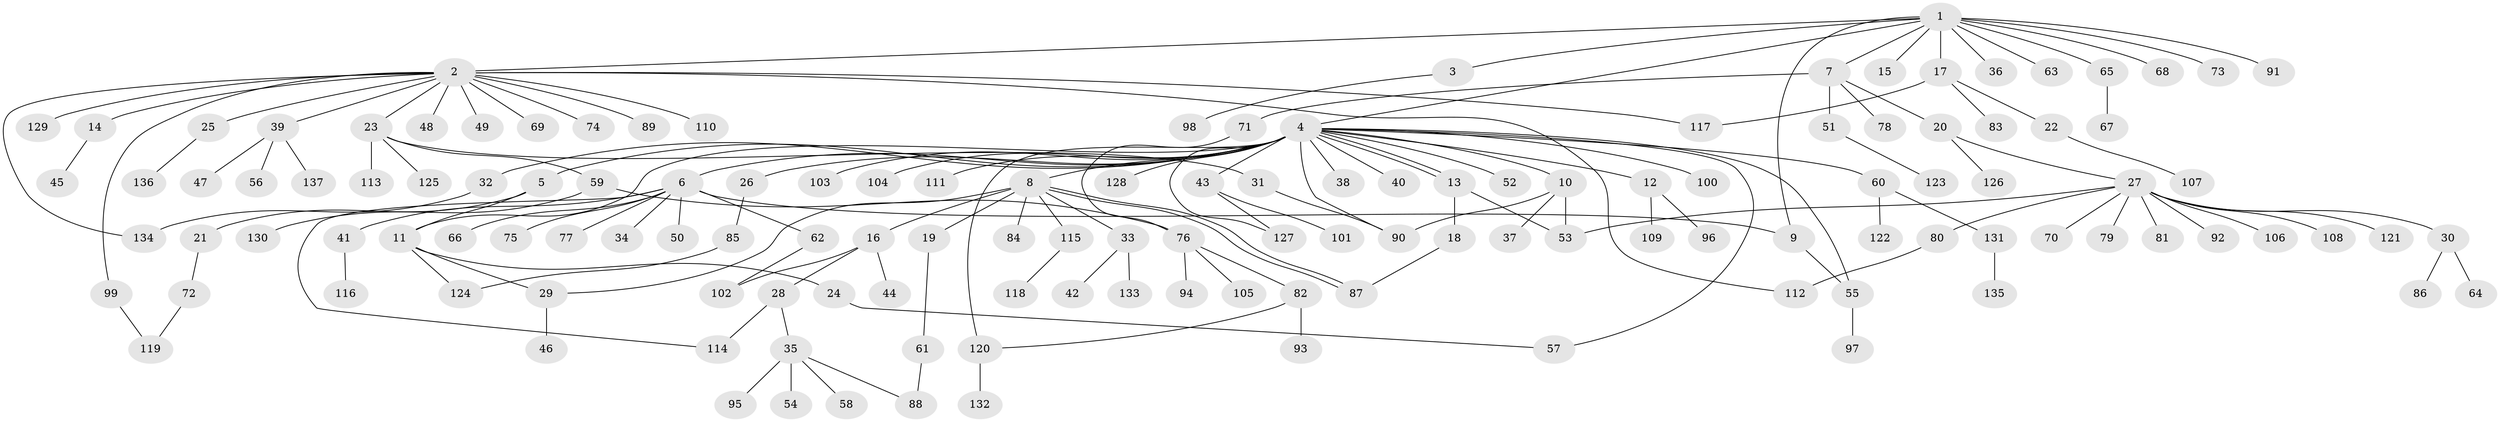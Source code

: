 // Generated by graph-tools (version 1.1) at 2025/49/03/09/25 03:49:54]
// undirected, 137 vertices, 159 edges
graph export_dot {
graph [start="1"]
  node [color=gray90,style=filled];
  1;
  2;
  3;
  4;
  5;
  6;
  7;
  8;
  9;
  10;
  11;
  12;
  13;
  14;
  15;
  16;
  17;
  18;
  19;
  20;
  21;
  22;
  23;
  24;
  25;
  26;
  27;
  28;
  29;
  30;
  31;
  32;
  33;
  34;
  35;
  36;
  37;
  38;
  39;
  40;
  41;
  42;
  43;
  44;
  45;
  46;
  47;
  48;
  49;
  50;
  51;
  52;
  53;
  54;
  55;
  56;
  57;
  58;
  59;
  60;
  61;
  62;
  63;
  64;
  65;
  66;
  67;
  68;
  69;
  70;
  71;
  72;
  73;
  74;
  75;
  76;
  77;
  78;
  79;
  80;
  81;
  82;
  83;
  84;
  85;
  86;
  87;
  88;
  89;
  90;
  91;
  92;
  93;
  94;
  95;
  96;
  97;
  98;
  99;
  100;
  101;
  102;
  103;
  104;
  105;
  106;
  107;
  108;
  109;
  110;
  111;
  112;
  113;
  114;
  115;
  116;
  117;
  118;
  119;
  120;
  121;
  122;
  123;
  124;
  125;
  126;
  127;
  128;
  129;
  130;
  131;
  132;
  133;
  134;
  135;
  136;
  137;
  1 -- 2;
  1 -- 3;
  1 -- 4;
  1 -- 7;
  1 -- 9;
  1 -- 15;
  1 -- 17;
  1 -- 36;
  1 -- 63;
  1 -- 65;
  1 -- 68;
  1 -- 73;
  1 -- 91;
  2 -- 14;
  2 -- 23;
  2 -- 25;
  2 -- 39;
  2 -- 48;
  2 -- 49;
  2 -- 69;
  2 -- 74;
  2 -- 89;
  2 -- 99;
  2 -- 110;
  2 -- 112;
  2 -- 117;
  2 -- 129;
  2 -- 134;
  3 -- 98;
  4 -- 5;
  4 -- 6;
  4 -- 8;
  4 -- 10;
  4 -- 11;
  4 -- 12;
  4 -- 13;
  4 -- 13;
  4 -- 26;
  4 -- 32;
  4 -- 38;
  4 -- 40;
  4 -- 43;
  4 -- 52;
  4 -- 55;
  4 -- 57;
  4 -- 60;
  4 -- 90;
  4 -- 100;
  4 -- 103;
  4 -- 104;
  4 -- 111;
  4 -- 120;
  4 -- 127;
  4 -- 128;
  5 -- 11;
  5 -- 21;
  6 -- 9;
  6 -- 34;
  6 -- 41;
  6 -- 50;
  6 -- 62;
  6 -- 66;
  6 -- 75;
  6 -- 77;
  6 -- 114;
  7 -- 20;
  7 -- 51;
  7 -- 71;
  7 -- 78;
  8 -- 16;
  8 -- 19;
  8 -- 29;
  8 -- 33;
  8 -- 84;
  8 -- 87;
  8 -- 87;
  8 -- 115;
  9 -- 55;
  10 -- 37;
  10 -- 53;
  10 -- 90;
  11 -- 24;
  11 -- 29;
  11 -- 124;
  12 -- 96;
  12 -- 109;
  13 -- 18;
  13 -- 53;
  14 -- 45;
  16 -- 28;
  16 -- 44;
  16 -- 102;
  17 -- 22;
  17 -- 83;
  17 -- 117;
  18 -- 87;
  19 -- 61;
  20 -- 27;
  20 -- 126;
  21 -- 72;
  22 -- 107;
  23 -- 31;
  23 -- 59;
  23 -- 113;
  23 -- 125;
  24 -- 57;
  25 -- 136;
  26 -- 85;
  27 -- 30;
  27 -- 53;
  27 -- 70;
  27 -- 79;
  27 -- 80;
  27 -- 81;
  27 -- 92;
  27 -- 106;
  27 -- 108;
  27 -- 121;
  28 -- 35;
  28 -- 114;
  29 -- 46;
  30 -- 64;
  30 -- 86;
  31 -- 90;
  32 -- 134;
  33 -- 42;
  33 -- 133;
  35 -- 54;
  35 -- 58;
  35 -- 88;
  35 -- 95;
  39 -- 47;
  39 -- 56;
  39 -- 137;
  41 -- 116;
  43 -- 101;
  43 -- 127;
  51 -- 123;
  55 -- 97;
  59 -- 76;
  59 -- 130;
  60 -- 122;
  60 -- 131;
  61 -- 88;
  62 -- 102;
  65 -- 67;
  71 -- 76;
  72 -- 119;
  76 -- 82;
  76 -- 94;
  76 -- 105;
  80 -- 112;
  82 -- 93;
  82 -- 120;
  85 -- 124;
  99 -- 119;
  115 -- 118;
  120 -- 132;
  131 -- 135;
}
